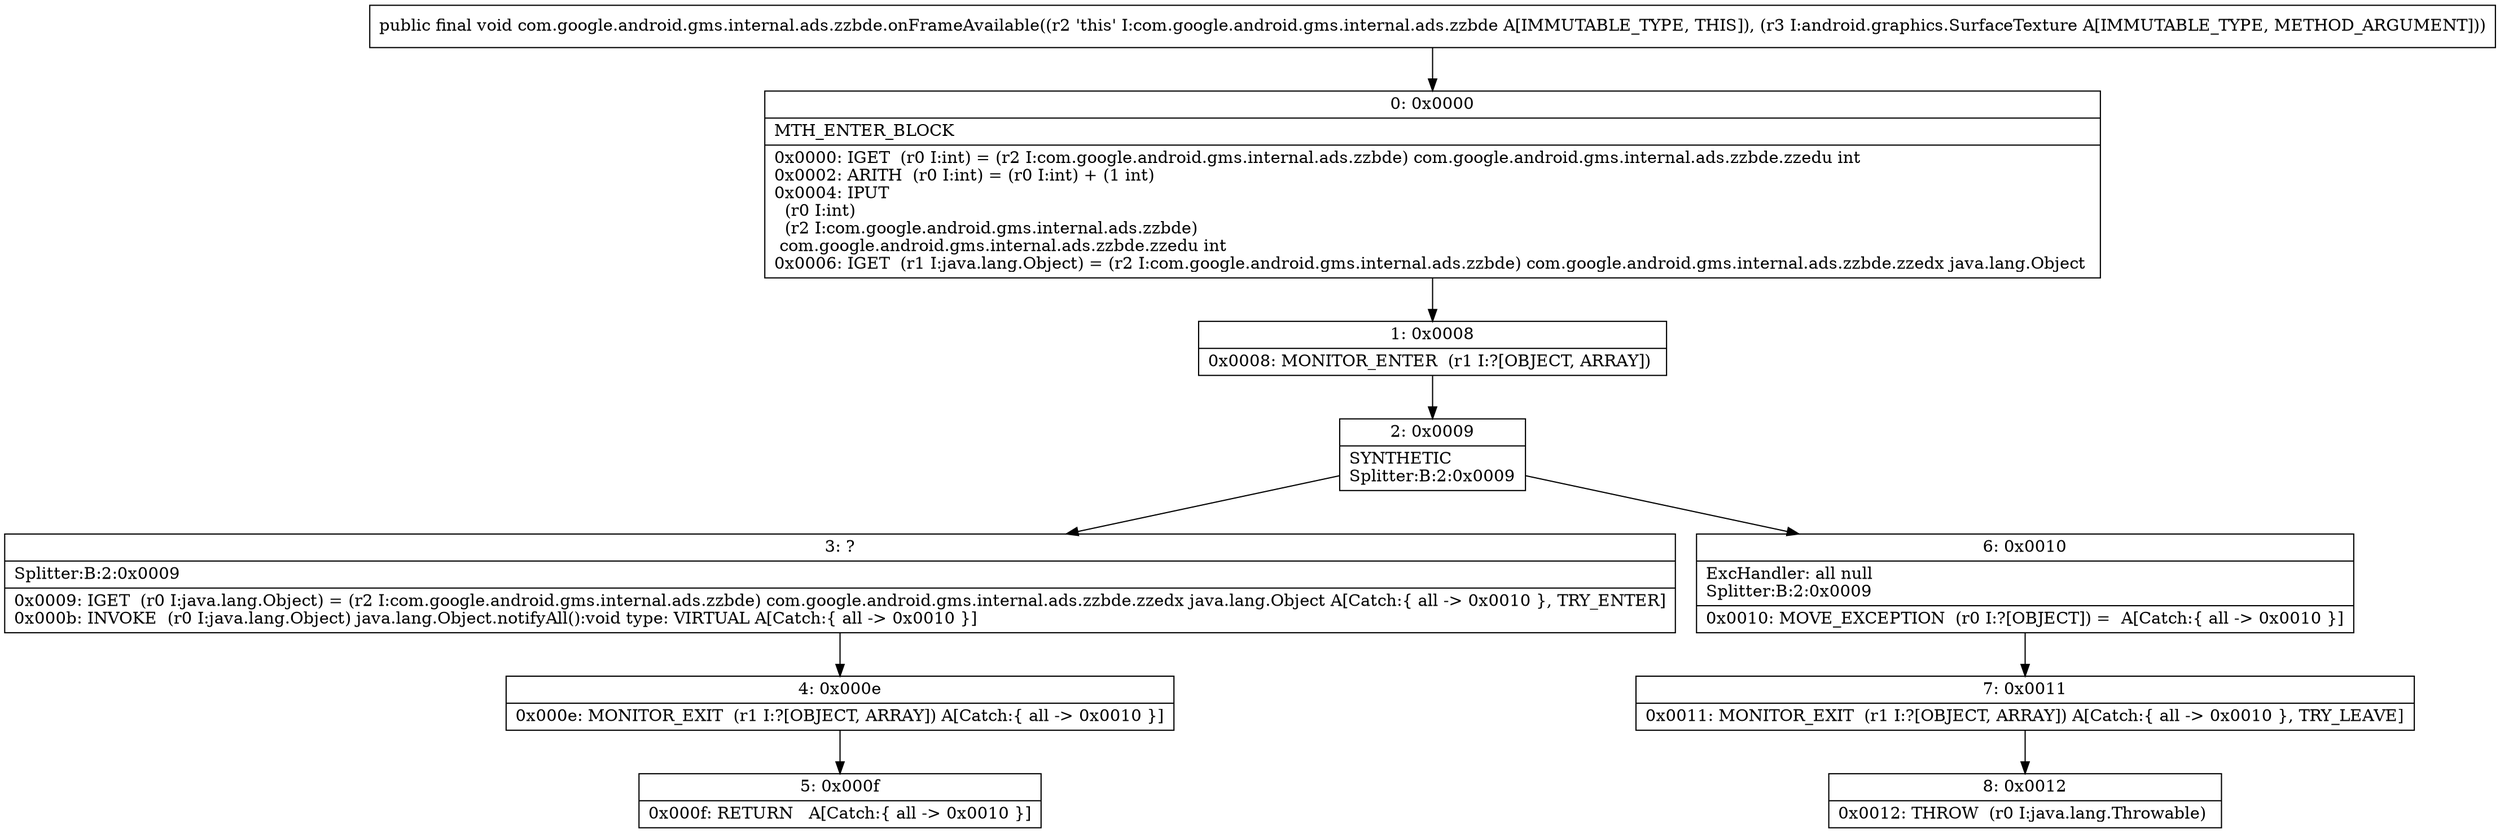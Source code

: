 digraph "CFG forcom.google.android.gms.internal.ads.zzbde.onFrameAvailable(Landroid\/graphics\/SurfaceTexture;)V" {
Node_0 [shape=record,label="{0\:\ 0x0000|MTH_ENTER_BLOCK\l|0x0000: IGET  (r0 I:int) = (r2 I:com.google.android.gms.internal.ads.zzbde) com.google.android.gms.internal.ads.zzbde.zzedu int \l0x0002: ARITH  (r0 I:int) = (r0 I:int) + (1 int) \l0x0004: IPUT  \l  (r0 I:int)\l  (r2 I:com.google.android.gms.internal.ads.zzbde)\l com.google.android.gms.internal.ads.zzbde.zzedu int \l0x0006: IGET  (r1 I:java.lang.Object) = (r2 I:com.google.android.gms.internal.ads.zzbde) com.google.android.gms.internal.ads.zzbde.zzedx java.lang.Object \l}"];
Node_1 [shape=record,label="{1\:\ 0x0008|0x0008: MONITOR_ENTER  (r1 I:?[OBJECT, ARRAY]) \l}"];
Node_2 [shape=record,label="{2\:\ 0x0009|SYNTHETIC\lSplitter:B:2:0x0009\l}"];
Node_3 [shape=record,label="{3\:\ ?|Splitter:B:2:0x0009\l|0x0009: IGET  (r0 I:java.lang.Object) = (r2 I:com.google.android.gms.internal.ads.zzbde) com.google.android.gms.internal.ads.zzbde.zzedx java.lang.Object A[Catch:\{ all \-\> 0x0010 \}, TRY_ENTER]\l0x000b: INVOKE  (r0 I:java.lang.Object) java.lang.Object.notifyAll():void type: VIRTUAL A[Catch:\{ all \-\> 0x0010 \}]\l}"];
Node_4 [shape=record,label="{4\:\ 0x000e|0x000e: MONITOR_EXIT  (r1 I:?[OBJECT, ARRAY]) A[Catch:\{ all \-\> 0x0010 \}]\l}"];
Node_5 [shape=record,label="{5\:\ 0x000f|0x000f: RETURN   A[Catch:\{ all \-\> 0x0010 \}]\l}"];
Node_6 [shape=record,label="{6\:\ 0x0010|ExcHandler: all null\lSplitter:B:2:0x0009\l|0x0010: MOVE_EXCEPTION  (r0 I:?[OBJECT]) =  A[Catch:\{ all \-\> 0x0010 \}]\l}"];
Node_7 [shape=record,label="{7\:\ 0x0011|0x0011: MONITOR_EXIT  (r1 I:?[OBJECT, ARRAY]) A[Catch:\{ all \-\> 0x0010 \}, TRY_LEAVE]\l}"];
Node_8 [shape=record,label="{8\:\ 0x0012|0x0012: THROW  (r0 I:java.lang.Throwable) \l}"];
MethodNode[shape=record,label="{public final void com.google.android.gms.internal.ads.zzbde.onFrameAvailable((r2 'this' I:com.google.android.gms.internal.ads.zzbde A[IMMUTABLE_TYPE, THIS]), (r3 I:android.graphics.SurfaceTexture A[IMMUTABLE_TYPE, METHOD_ARGUMENT])) }"];
MethodNode -> Node_0;
Node_0 -> Node_1;
Node_1 -> Node_2;
Node_2 -> Node_3;
Node_2 -> Node_6;
Node_3 -> Node_4;
Node_4 -> Node_5;
Node_6 -> Node_7;
Node_7 -> Node_8;
}

